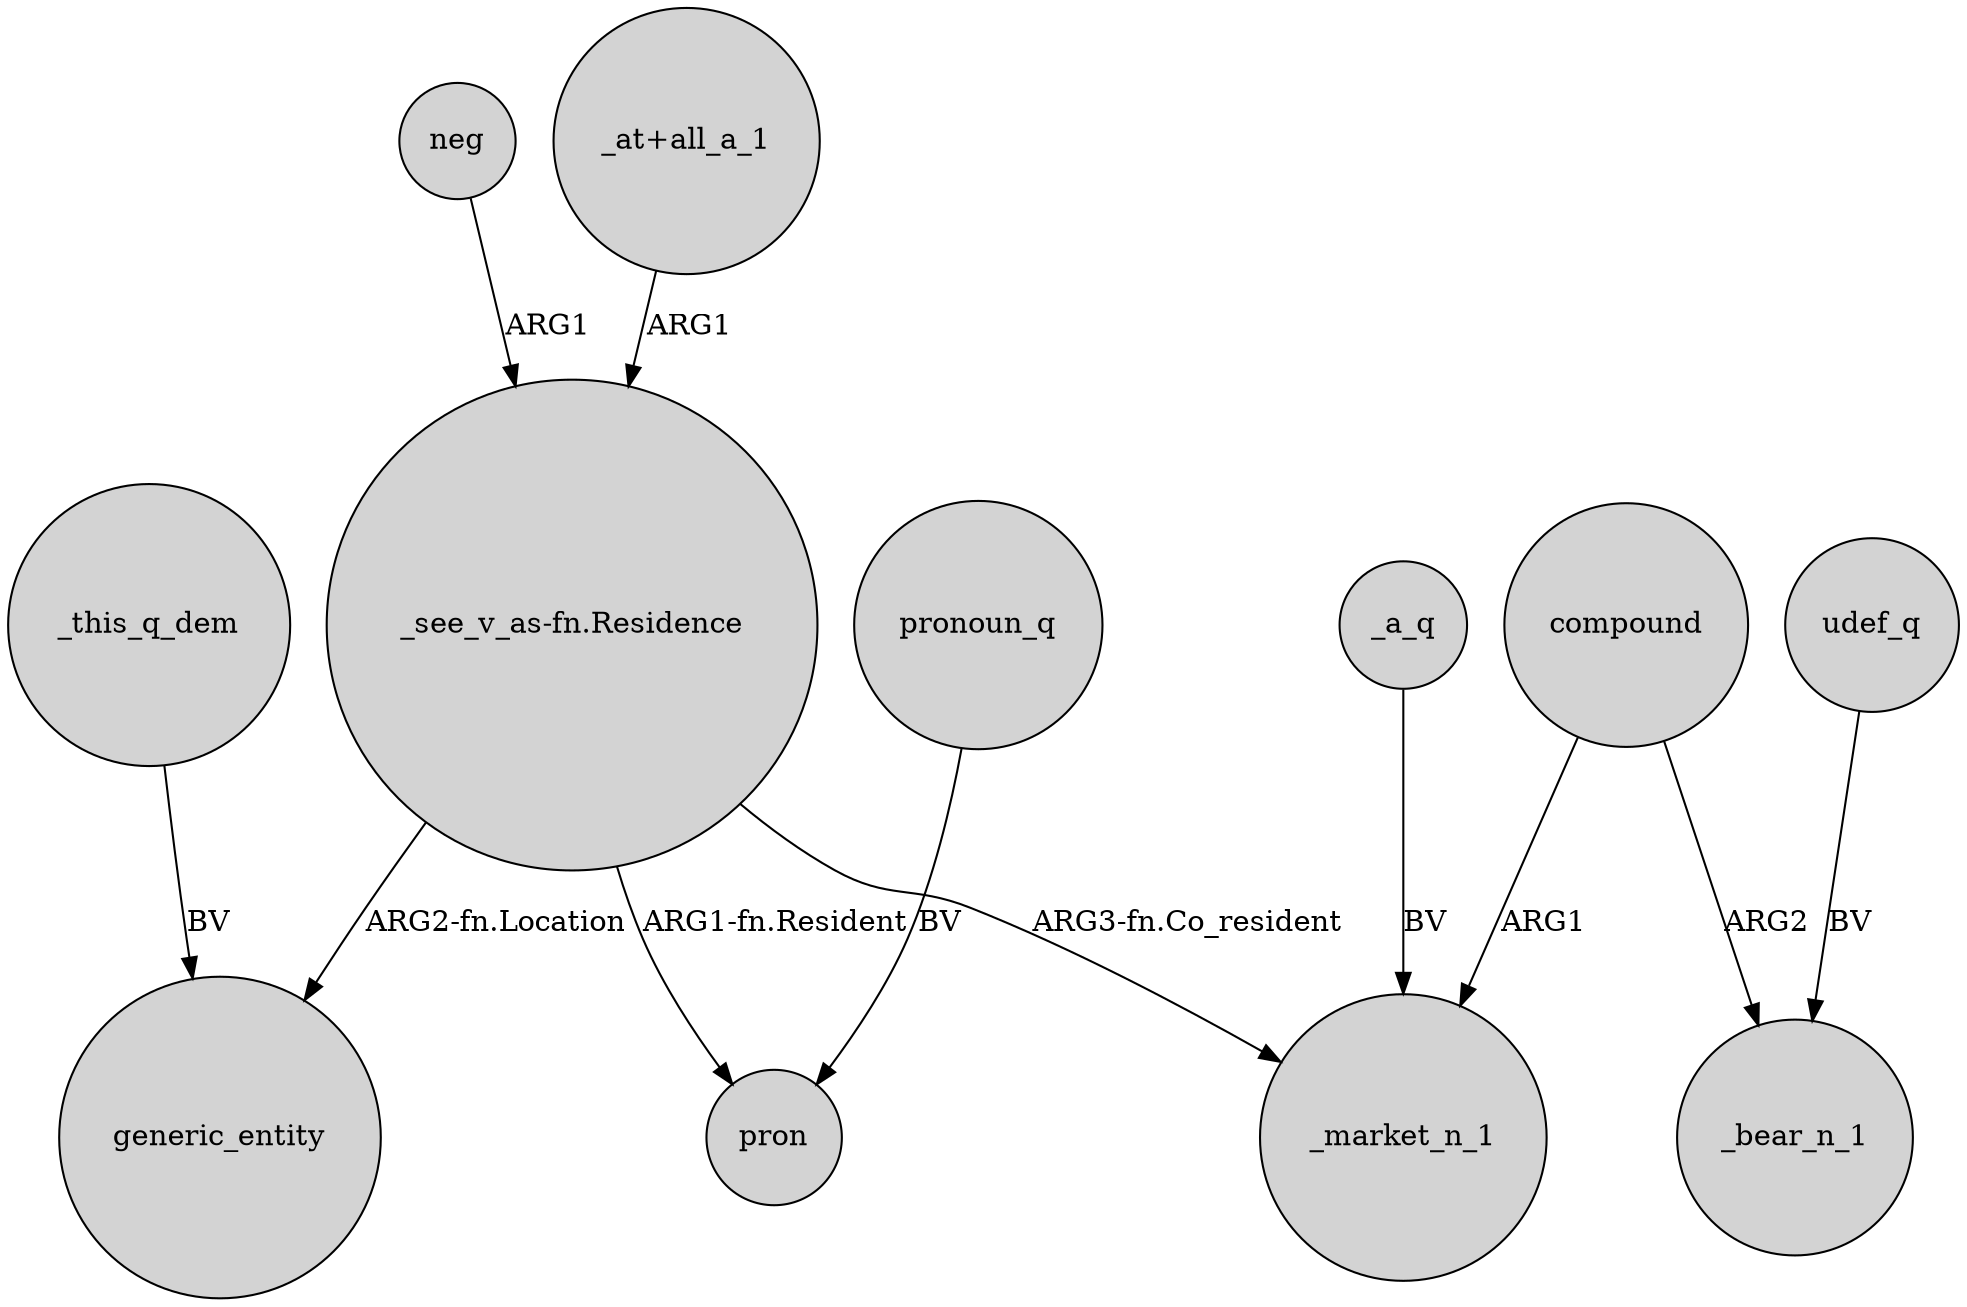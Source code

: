 digraph {
	node [shape=circle style=filled]
	_a_q -> _market_n_1 [label=BV]
	"_see_v_as-fn.Residence" -> _market_n_1 [label="ARG3-fn.Co_resident"]
	neg -> "_see_v_as-fn.Residence" [label=ARG1]
	"_see_v_as-fn.Residence" -> generic_entity [label="ARG2-fn.Location"]
	"_at+all_a_1" -> "_see_v_as-fn.Residence" [label=ARG1]
	compound -> _market_n_1 [label=ARG1]
	"_see_v_as-fn.Residence" -> pron [label="ARG1-fn.Resident"]
	udef_q -> _bear_n_1 [label=BV]
	pronoun_q -> pron [label=BV]
	compound -> _bear_n_1 [label=ARG2]
	_this_q_dem -> generic_entity [label=BV]
}
